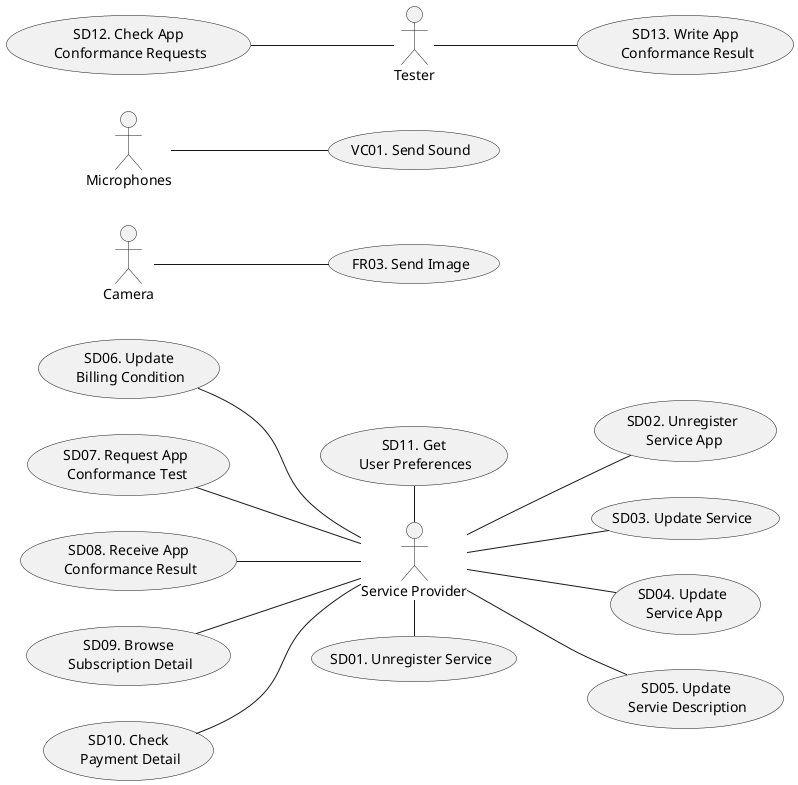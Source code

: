 @startuml
skinparam shadowing false
left to right direction

' 4.4. Face Recognition -> FR

:Camera: -- (FR03. Send Image)

' 4.11 Voice Communication -> VC
:Microphones: -- (VC01. Send Sound)

' 4.10. Functionality of Smart Service Developers -> SD
:Service Provider: - (SD01. Unregister Service)
:Service Provider: -- (SD02. Unregister\n Service App)
:Service Provider: -- (SD03. Update Service)
:Service Provider: -- (SD04. Update\n Service App)
:Service Provider: -- (SD05. Update\n Servie Description)
(SD06. Update\n Billing Condition) -- :Service Provider:
(SD07. Request App\n Conformance Test) -- :Service Provider:
(SD08. Receive App\n Conformance Result) -- :Service Provider:
(SD09. Browse\n Subscription Detail) -- :Service Provider:
(SD10. Check\n Payment Detail) -- :Service Provider:
(SD11. Get\n User Preferences) - :Service Provider:

(SD12. Check App\n Conformance Requests) -- :Tester:
:Tester: -- (SD13. Write App\n Conformance Result)

@enduml